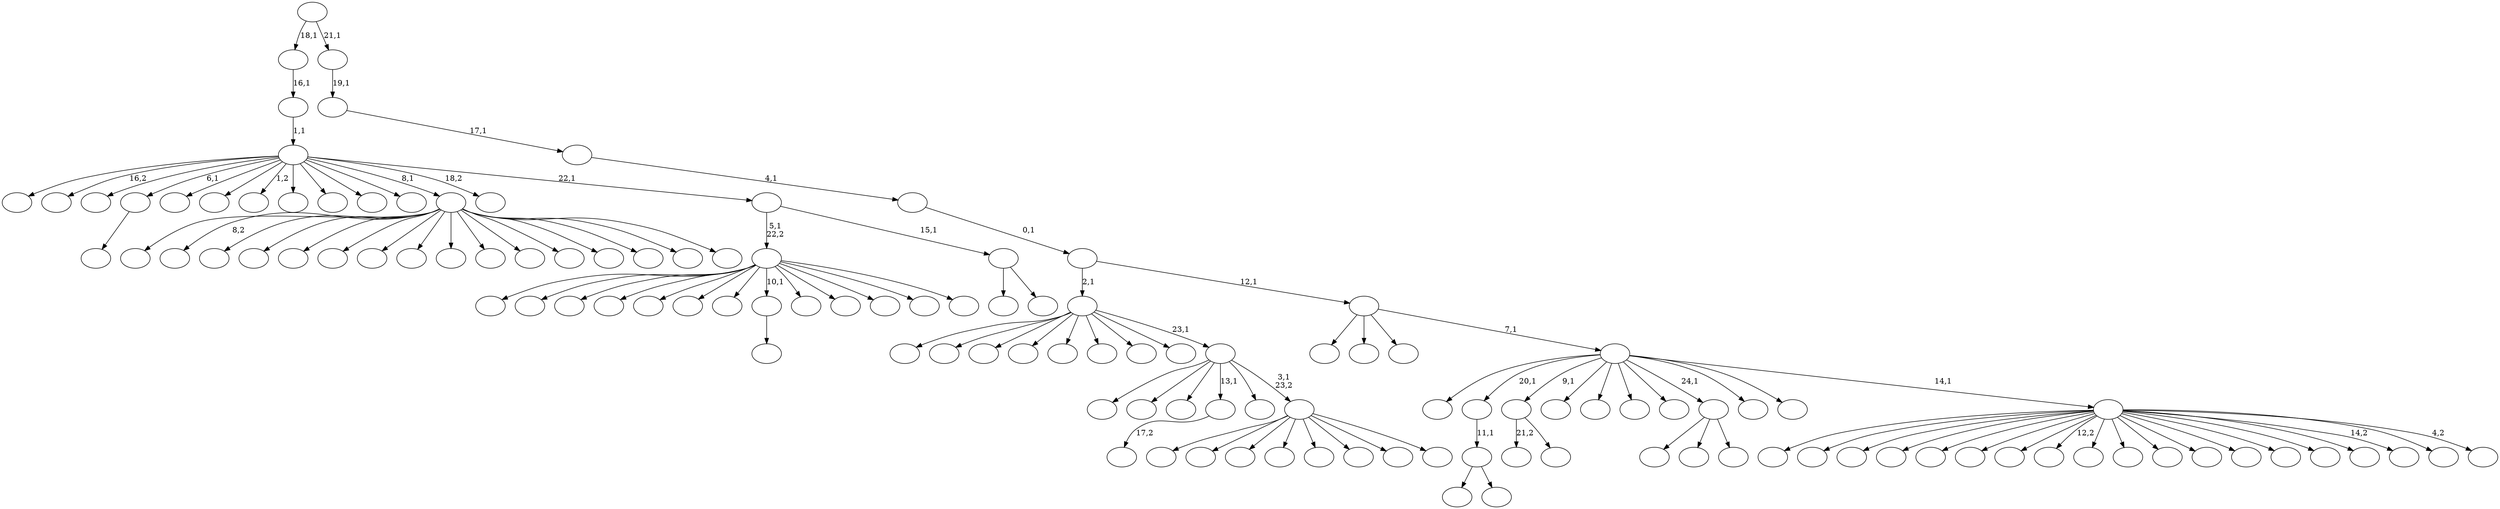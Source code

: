digraph T {
	125 [label=""]
	124 [label=""]
	123 [label=""]
	122 [label=""]
	121 [label=""]
	120 [label=""]
	119 [label=""]
	118 [label=""]
	117 [label=""]
	116 [label=""]
	115 [label=""]
	114 [label=""]
	113 [label=""]
	112 [label=""]
	111 [label=""]
	110 [label=""]
	109 [label=""]
	108 [label=""]
	107 [label=""]
	106 [label=""]
	105 [label=""]
	104 [label=""]
	103 [label=""]
	102 [label=""]
	101 [label=""]
	100 [label=""]
	99 [label=""]
	98 [label=""]
	97 [label=""]
	96 [label=""]
	95 [label=""]
	94 [label=""]
	93 [label=""]
	92 [label=""]
	91 [label=""]
	90 [label=""]
	89 [label=""]
	88 [label=""]
	87 [label=""]
	86 [label=""]
	85 [label=""]
	84 [label=""]
	83 [label=""]
	82 [label=""]
	81 [label=""]
	80 [label=""]
	79 [label=""]
	78 [label=""]
	77 [label=""]
	76 [label=""]
	75 [label=""]
	74 [label=""]
	73 [label=""]
	72 [label=""]
	71 [label=""]
	70 [label=""]
	69 [label=""]
	68 [label=""]
	67 [label=""]
	66 [label=""]
	65 [label=""]
	64 [label=""]
	63 [label=""]
	62 [label=""]
	61 [label=""]
	60 [label=""]
	59 [label=""]
	58 [label=""]
	57 [label=""]
	56 [label=""]
	55 [label=""]
	54 [label=""]
	53 [label=""]
	52 [label=""]
	51 [label=""]
	50 [label=""]
	49 [label=""]
	48 [label=""]
	47 [label=""]
	46 [label=""]
	45 [label=""]
	44 [label=""]
	43 [label=""]
	42 [label=""]
	41 [label=""]
	40 [label=""]
	39 [label=""]
	38 [label=""]
	37 [label=""]
	36 [label=""]
	35 [label=""]
	34 [label=""]
	33 [label=""]
	32 [label=""]
	31 [label=""]
	30 [label=""]
	29 [label=""]
	28 [label=""]
	27 [label=""]
	26 [label=""]
	25 [label=""]
	24 [label=""]
	23 [label=""]
	22 [label=""]
	21 [label=""]
	20 [label=""]
	19 [label=""]
	18 [label=""]
	17 [label=""]
	16 [label=""]
	15 [label=""]
	14 [label=""]
	13 [label=""]
	12 [label=""]
	11 [label=""]
	10 [label=""]
	9 [label=""]
	8 [label=""]
	7 [label=""]
	6 [label=""]
	5 [label=""]
	4 [label=""]
	3 [label=""]
	2 [label=""]
	1 [label=""]
	0 [label=""]
	96 -> 101 [label=""]
	96 -> 97 [label=""]
	95 -> 96 [label="11,1"]
	92 -> 93 [label=""]
	85 -> 106 [label="21,2"]
	85 -> 86 [label=""]
	57 -> 58 [label=""]
	46 -> 47 [label="17,2"]
	44 -> 112 [label=""]
	44 -> 67 [label=""]
	44 -> 45 [label=""]
	31 -> 125 [label=""]
	31 -> 119 [label="8,2"]
	31 -> 116 [label=""]
	31 -> 114 [label=""]
	31 -> 110 [label=""]
	31 -> 81 [label=""]
	31 -> 74 [label=""]
	31 -> 73 [label=""]
	31 -> 66 [label=""]
	31 -> 61 [label=""]
	31 -> 54 [label=""]
	31 -> 50 [label=""]
	31 -> 40 [label=""]
	31 -> 37 [label=""]
	31 -> 36 [label=""]
	31 -> 32 [label=""]
	27 -> 113 [label=""]
	27 -> 100 [label=""]
	27 -> 94 [label=""]
	27 -> 88 [label=""]
	27 -> 87 [label=""]
	27 -> 79 [label=""]
	27 -> 69 [label=""]
	27 -> 57 [label="10,1"]
	27 -> 56 [label=""]
	27 -> 55 [label=""]
	27 -> 52 [label=""]
	27 -> 41 [label=""]
	27 -> 28 [label=""]
	21 -> 118 [label=""]
	21 -> 22 [label=""]
	20 -> 27 [label="5,1\n22,2"]
	20 -> 21 [label="15,1"]
	19 -> 123 [label=""]
	19 -> 105 [label="16,2"]
	19 -> 98 [label=""]
	19 -> 92 [label="6,1"]
	19 -> 91 [label=""]
	19 -> 78 [label=""]
	19 -> 63 [label="1,2"]
	19 -> 49 [label=""]
	19 -> 43 [label=""]
	19 -> 39 [label=""]
	19 -> 33 [label=""]
	19 -> 31 [label="8,1"]
	19 -> 24 [label="18,2"]
	19 -> 20 [label="22,1"]
	18 -> 19 [label="1,1"]
	17 -> 18 [label="16,1"]
	13 -> 102 [label=""]
	13 -> 77 [label=""]
	13 -> 71 [label=""]
	13 -> 64 [label=""]
	13 -> 59 [label=""]
	13 -> 29 [label=""]
	13 -> 23 [label=""]
	13 -> 14 [label=""]
	12 -> 124 [label=""]
	12 -> 84 [label=""]
	12 -> 82 [label=""]
	12 -> 46 [label="13,1"]
	12 -> 25 [label=""]
	12 -> 13 [label="3,1\n23,2"]
	11 -> 122 [label=""]
	11 -> 109 [label=""]
	11 -> 107 [label=""]
	11 -> 99 [label=""]
	11 -> 65 [label=""]
	11 -> 60 [label=""]
	11 -> 35 [label=""]
	11 -> 30 [label=""]
	11 -> 12 [label="23,1"]
	8 -> 121 [label=""]
	8 -> 120 [label=""]
	8 -> 117 [label=""]
	8 -> 111 [label=""]
	8 -> 104 [label=""]
	8 -> 103 [label=""]
	8 -> 90 [label=""]
	8 -> 89 [label="12,2"]
	8 -> 83 [label=""]
	8 -> 72 [label=""]
	8 -> 62 [label=""]
	8 -> 51 [label=""]
	8 -> 48 [label=""]
	8 -> 38 [label=""]
	8 -> 34 [label=""]
	8 -> 16 [label=""]
	8 -> 15 [label="14,2"]
	8 -> 10 [label=""]
	8 -> 9 [label="4,2"]
	7 -> 115 [label=""]
	7 -> 95 [label="20,1"]
	7 -> 85 [label="9,1"]
	7 -> 80 [label=""]
	7 -> 70 [label=""]
	7 -> 68 [label=""]
	7 -> 53 [label=""]
	7 -> 44 [label="24,1"]
	7 -> 42 [label=""]
	7 -> 26 [label=""]
	7 -> 8 [label="14,1"]
	6 -> 108 [label=""]
	6 -> 76 [label=""]
	6 -> 75 [label=""]
	6 -> 7 [label="7,1"]
	5 -> 11 [label="2,1"]
	5 -> 6 [label="12,1"]
	4 -> 5 [label="0,1"]
	3 -> 4 [label="4,1"]
	2 -> 3 [label="17,1"]
	1 -> 2 [label="19,1"]
	0 -> 17 [label="18,1"]
	0 -> 1 [label="21,1"]
}
